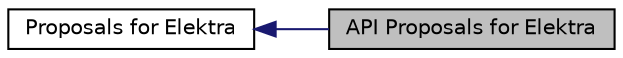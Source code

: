 digraph "API Proposals for Elektra"
{
  edge [fontname="Helvetica",fontsize="10",labelfontname="Helvetica",labelfontsize="10"];
  node [fontname="Helvetica",fontsize="10",shape=record];
  rankdir=LR;
  Node1 [label="Proposals for Elektra",height=0.2,width=0.4,color="black", fillcolor="white", style="filled",URL="$group__proposal.html",tooltip="Might be added to, changed or removed from future Elektra releases. "];
  Node0 [label="API Proposals for Elektra",height=0.2,width=0.4,color="black", fillcolor="grey75", style="filled", fontcolor="black"];
  Node1->Node0 [shape=plaintext, color="midnightblue", dir="back", style="solid"];
}
